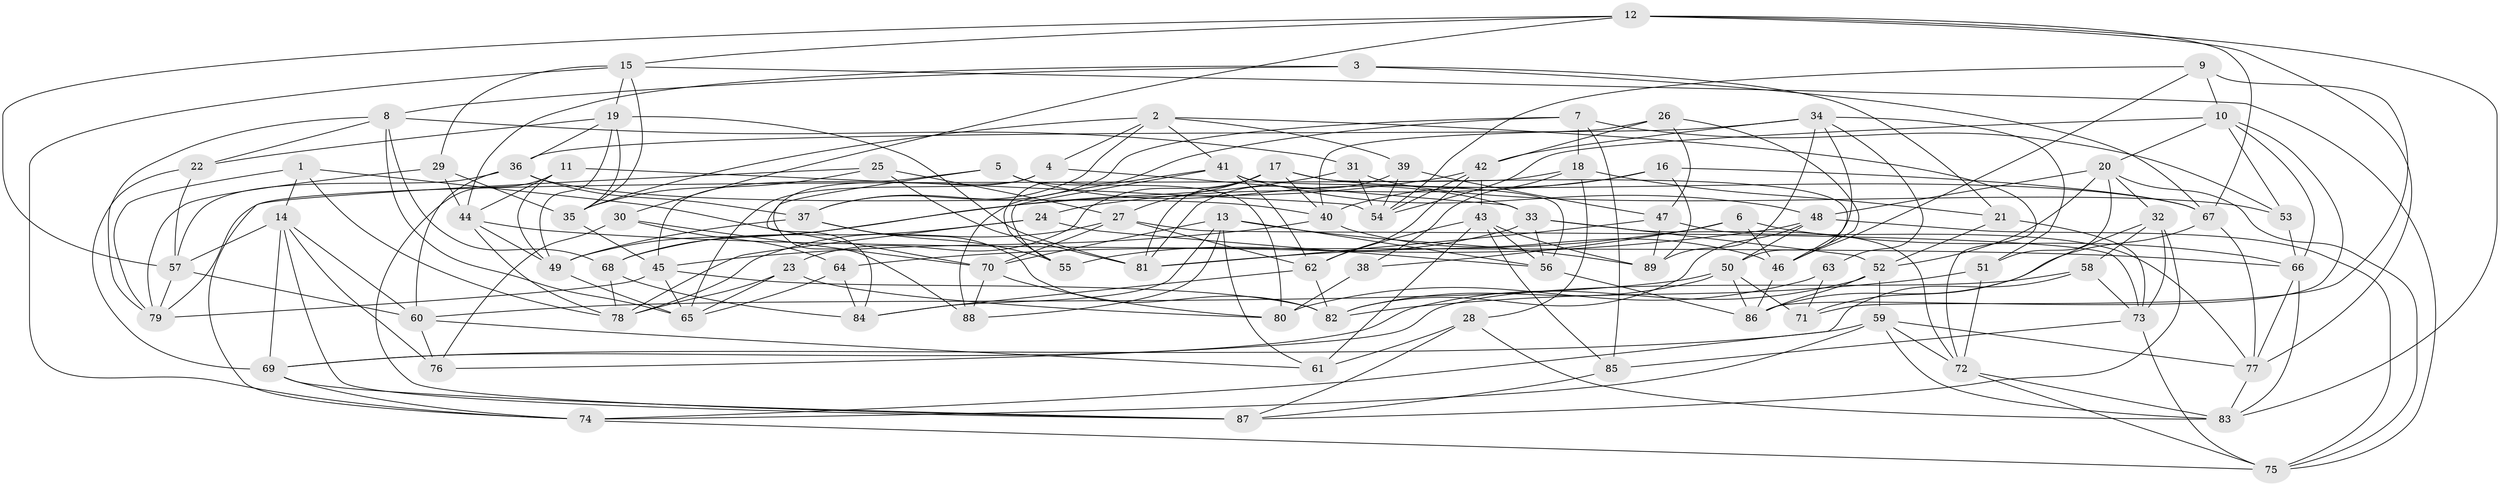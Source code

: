 // original degree distribution, {4: 1.0}
// Generated by graph-tools (version 1.1) at 2025/38/03/04/25 23:38:11]
// undirected, 89 vertices, 231 edges
graph export_dot {
  node [color=gray90,style=filled];
  1;
  2;
  3;
  4;
  5;
  6;
  7;
  8;
  9;
  10;
  11;
  12;
  13;
  14;
  15;
  16;
  17;
  18;
  19;
  20;
  21;
  22;
  23;
  24;
  25;
  26;
  27;
  28;
  29;
  30;
  31;
  32;
  33;
  34;
  35;
  36;
  37;
  38;
  39;
  40;
  41;
  42;
  43;
  44;
  45;
  46;
  47;
  48;
  49;
  50;
  51;
  52;
  53;
  54;
  55;
  56;
  57;
  58;
  59;
  60;
  61;
  62;
  63;
  64;
  65;
  66;
  67;
  68;
  69;
  70;
  71;
  72;
  73;
  74;
  75;
  76;
  77;
  78;
  79;
  80;
  81;
  82;
  83;
  84;
  85;
  86;
  87;
  88;
  89;
  1 -- 14 [weight=1.0];
  1 -- 70 [weight=1.0];
  1 -- 78 [weight=1.0];
  1 -- 79 [weight=1.0];
  2 -- 4 [weight=1.0];
  2 -- 35 [weight=1.0];
  2 -- 37 [weight=1.0];
  2 -- 39 [weight=1.0];
  2 -- 41 [weight=1.0];
  2 -- 72 [weight=1.0];
  3 -- 8 [weight=1.0];
  3 -- 21 [weight=1.0];
  3 -- 44 [weight=1.0];
  3 -- 67 [weight=1.0];
  4 -- 33 [weight=1.0];
  4 -- 65 [weight=1.0];
  4 -- 84 [weight=1.0];
  5 -- 33 [weight=1.0];
  5 -- 45 [weight=1.0];
  5 -- 80 [weight=1.0];
  5 -- 88 [weight=1.0];
  6 -- 38 [weight=1.0];
  6 -- 46 [weight=1.0];
  6 -- 66 [weight=1.0];
  6 -- 81 [weight=1.0];
  7 -- 18 [weight=2.0];
  7 -- 37 [weight=1.0];
  7 -- 53 [weight=1.0];
  7 -- 55 [weight=1.0];
  7 -- 85 [weight=1.0];
  8 -- 22 [weight=1.0];
  8 -- 31 [weight=1.0];
  8 -- 65 [weight=1.0];
  8 -- 68 [weight=1.0];
  8 -- 79 [weight=1.0];
  9 -- 10 [weight=1.0];
  9 -- 46 [weight=1.0];
  9 -- 54 [weight=1.0];
  9 -- 71 [weight=1.0];
  10 -- 20 [weight=1.0];
  10 -- 53 [weight=1.0];
  10 -- 54 [weight=1.0];
  10 -- 66 [weight=1.0];
  10 -- 86 [weight=1.0];
  11 -- 44 [weight=1.0];
  11 -- 49 [weight=1.0];
  11 -- 54 [weight=1.0];
  11 -- 87 [weight=1.0];
  12 -- 15 [weight=1.0];
  12 -- 30 [weight=1.0];
  12 -- 57 [weight=1.0];
  12 -- 67 [weight=1.0];
  12 -- 77 [weight=1.0];
  12 -- 83 [weight=1.0];
  13 -- 56 [weight=1.0];
  13 -- 61 [weight=1.0];
  13 -- 70 [weight=1.0];
  13 -- 84 [weight=1.0];
  13 -- 88 [weight=1.0];
  13 -- 89 [weight=1.0];
  14 -- 57 [weight=1.0];
  14 -- 60 [weight=1.0];
  14 -- 69 [weight=1.0];
  14 -- 76 [weight=1.0];
  14 -- 87 [weight=1.0];
  15 -- 19 [weight=1.0];
  15 -- 29 [weight=1.0];
  15 -- 35 [weight=1.0];
  15 -- 74 [weight=1.0];
  15 -- 75 [weight=1.0];
  16 -- 24 [weight=1.0];
  16 -- 40 [weight=1.0];
  16 -- 67 [weight=1.0];
  16 -- 89 [weight=1.0];
  17 -- 23 [weight=1.0];
  17 -- 27 [weight=1.0];
  17 -- 40 [weight=1.0];
  17 -- 46 [weight=1.0];
  17 -- 67 [weight=1.0];
  17 -- 81 [weight=1.0];
  18 -- 21 [weight=1.0];
  18 -- 28 [weight=1.0];
  18 -- 38 [weight=1.0];
  18 -- 79 [weight=1.0];
  19 -- 22 [weight=1.0];
  19 -- 35 [weight=1.0];
  19 -- 36 [weight=1.0];
  19 -- 49 [weight=1.0];
  19 -- 81 [weight=1.0];
  20 -- 32 [weight=1.0];
  20 -- 48 [weight=1.0];
  20 -- 51 [weight=1.0];
  20 -- 52 [weight=1.0];
  20 -- 75 [weight=1.0];
  21 -- 52 [weight=1.0];
  21 -- 73 [weight=1.0];
  22 -- 57 [weight=1.0];
  22 -- 69 [weight=1.0];
  23 -- 65 [weight=1.0];
  23 -- 78 [weight=1.0];
  23 -- 80 [weight=1.0];
  24 -- 56 [weight=1.0];
  24 -- 68 [weight=1.0];
  24 -- 78 [weight=1.0];
  25 -- 27 [weight=1.0];
  25 -- 35 [weight=1.0];
  25 -- 74 [weight=1.0];
  25 -- 81 [weight=1.0];
  26 -- 40 [weight=1.0];
  26 -- 42 [weight=1.0];
  26 -- 46 [weight=1.0];
  26 -- 47 [weight=1.0];
  27 -- 62 [weight=1.0];
  27 -- 70 [weight=1.0];
  27 -- 73 [weight=1.0];
  27 -- 78 [weight=1.0];
  28 -- 61 [weight=1.0];
  28 -- 83 [weight=1.0];
  28 -- 87 [weight=1.0];
  29 -- 35 [weight=1.0];
  29 -- 44 [weight=1.0];
  29 -- 79 [weight=1.0];
  30 -- 64 [weight=1.0];
  30 -- 70 [weight=1.0];
  30 -- 76 [weight=1.0];
  31 -- 53 [weight=1.0];
  31 -- 54 [weight=1.0];
  31 -- 68 [weight=1.0];
  32 -- 58 [weight=1.0];
  32 -- 71 [weight=2.0];
  32 -- 73 [weight=1.0];
  32 -- 87 [weight=1.0];
  33 -- 52 [weight=1.0];
  33 -- 55 [weight=1.0];
  33 -- 56 [weight=1.0];
  33 -- 72 [weight=1.0];
  34 -- 36 [weight=1.0];
  34 -- 42 [weight=1.0];
  34 -- 50 [weight=1.0];
  34 -- 51 [weight=1.0];
  34 -- 63 [weight=1.0];
  34 -- 89 [weight=1.0];
  35 -- 45 [weight=1.0];
  36 -- 37 [weight=1.0];
  36 -- 40 [weight=1.0];
  36 -- 57 [weight=1.0];
  36 -- 60 [weight=1.0];
  37 -- 49 [weight=1.0];
  37 -- 55 [weight=1.0];
  37 -- 82 [weight=1.0];
  38 -- 80 [weight=2.0];
  39 -- 47 [weight=1.0];
  39 -- 54 [weight=1.0];
  39 -- 81 [weight=1.0];
  40 -- 45 [weight=1.0];
  40 -- 46 [weight=1.0];
  41 -- 48 [weight=1.0];
  41 -- 55 [weight=1.0];
  41 -- 56 [weight=1.0];
  41 -- 62 [weight=1.0];
  41 -- 88 [weight=1.0];
  42 -- 43 [weight=1.0];
  42 -- 49 [weight=1.0];
  42 -- 54 [weight=1.0];
  42 -- 62 [weight=1.0];
  43 -- 56 [weight=1.0];
  43 -- 61 [weight=1.0];
  43 -- 62 [weight=1.0];
  43 -- 85 [weight=1.0];
  43 -- 89 [weight=1.0];
  44 -- 49 [weight=1.0];
  44 -- 66 [weight=1.0];
  44 -- 78 [weight=1.0];
  45 -- 65 [weight=1.0];
  45 -- 79 [weight=1.0];
  45 -- 82 [weight=1.0];
  46 -- 86 [weight=1.0];
  47 -- 77 [weight=1.0];
  47 -- 81 [weight=1.0];
  47 -- 89 [weight=2.0];
  48 -- 50 [weight=1.0];
  48 -- 64 [weight=1.0];
  48 -- 75 [weight=1.0];
  48 -- 82 [weight=1.0];
  49 -- 65 [weight=1.0];
  50 -- 60 [weight=1.0];
  50 -- 71 [weight=1.0];
  50 -- 82 [weight=1.0];
  50 -- 86 [weight=1.0];
  51 -- 72 [weight=1.0];
  51 -- 82 [weight=1.0];
  52 -- 59 [weight=1.0];
  52 -- 69 [weight=1.0];
  52 -- 86 [weight=1.0];
  53 -- 66 [weight=1.0];
  56 -- 86 [weight=1.0];
  57 -- 60 [weight=1.0];
  57 -- 79 [weight=1.0];
  58 -- 73 [weight=1.0];
  58 -- 74 [weight=1.0];
  58 -- 76 [weight=1.0];
  59 -- 69 [weight=1.0];
  59 -- 72 [weight=1.0];
  59 -- 74 [weight=1.0];
  59 -- 77 [weight=1.0];
  59 -- 83 [weight=1.0];
  60 -- 61 [weight=1.0];
  60 -- 76 [weight=1.0];
  62 -- 82 [weight=1.0];
  62 -- 84 [weight=1.0];
  63 -- 71 [weight=2.0];
  63 -- 80 [weight=1.0];
  64 -- 65 [weight=1.0];
  64 -- 84 [weight=1.0];
  66 -- 77 [weight=1.0];
  66 -- 83 [weight=1.0];
  67 -- 77 [weight=1.0];
  67 -- 86 [weight=1.0];
  68 -- 78 [weight=1.0];
  68 -- 84 [weight=2.0];
  69 -- 74 [weight=1.0];
  69 -- 87 [weight=1.0];
  70 -- 80 [weight=1.0];
  70 -- 88 [weight=1.0];
  72 -- 75 [weight=1.0];
  72 -- 83 [weight=1.0];
  73 -- 75 [weight=1.0];
  73 -- 85 [weight=1.0];
  74 -- 75 [weight=1.0];
  77 -- 83 [weight=1.0];
  85 -- 87 [weight=1.0];
}
